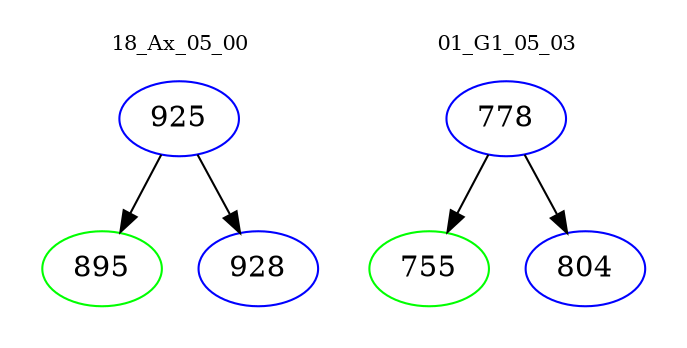 digraph{
subgraph cluster_0 {
color = white
label = "18_Ax_05_00";
fontsize=10;
T0_925 [label="925", color="blue"]
T0_925 -> T0_895 [color="black"]
T0_895 [label="895", color="green"]
T0_925 -> T0_928 [color="black"]
T0_928 [label="928", color="blue"]
}
subgraph cluster_1 {
color = white
label = "01_G1_05_03";
fontsize=10;
T1_778 [label="778", color="blue"]
T1_778 -> T1_755 [color="black"]
T1_755 [label="755", color="green"]
T1_778 -> T1_804 [color="black"]
T1_804 [label="804", color="blue"]
}
}
